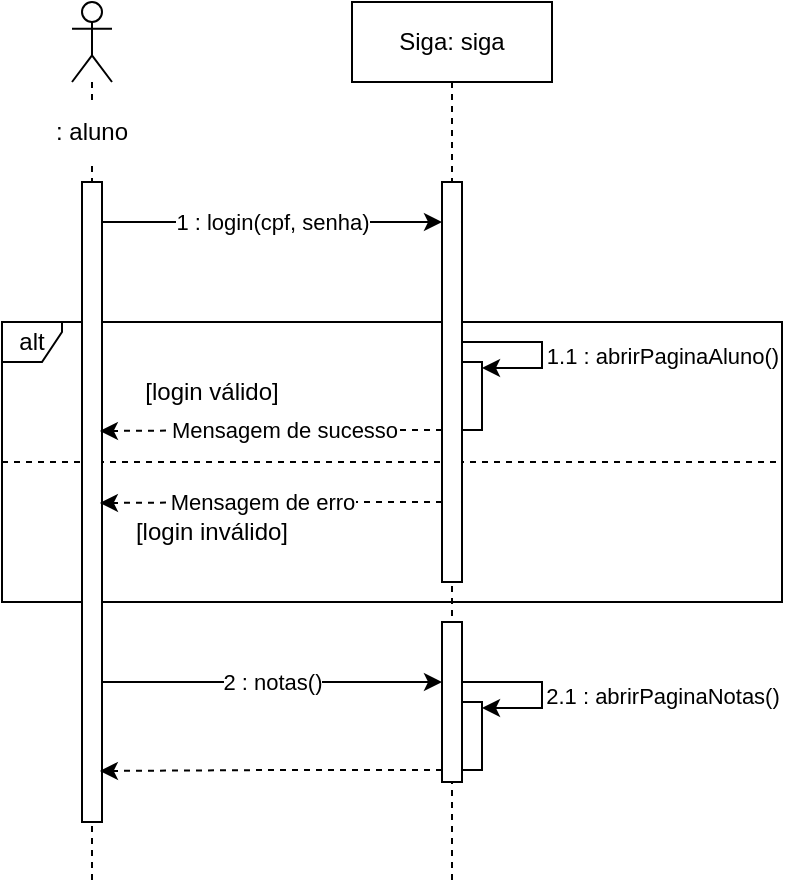 <mxfile version="16.6.2" type="github">
  <diagram id="ZEX48tybaz3WDPqDXiuD" name="Page-1">
    <mxGraphModel dx="723" dy="413" grid="1" gridSize="10" guides="1" tooltips="1" connect="1" arrows="1" fold="1" page="1" pageScale="1" pageWidth="1169" pageHeight="827" math="0" shadow="0">
      <root>
        <mxCell id="0" />
        <mxCell id="1" parent="0" />
        <mxCell id="3zqD0T_lnfzhav-kkuIM-93" value="" style="shape=umlLifeline;participant=umlActor;perimeter=lifelinePerimeter;whiteSpace=wrap;html=1;container=1;collapsible=0;recursiveResize=0;verticalAlign=top;spacingTop=36;outlineConnect=0;" parent="1" vertex="1">
          <mxGeometry x="365" y="300" width="20" height="440" as="geometry" />
        </mxCell>
        <mxCell id="3zqD0T_lnfzhav-kkuIM-88" value="Siga: siga" style="shape=umlLifeline;perimeter=lifelinePerimeter;whiteSpace=wrap;html=1;container=1;collapsible=0;recursiveResize=0;outlineConnect=0;" parent="1" vertex="1">
          <mxGeometry x="505" y="300" width="100" height="440" as="geometry" />
        </mxCell>
        <mxCell id="3zqD0T_lnfzhav-kkuIM-108" value="" style="html=1;points=[];perimeter=orthogonalPerimeter;" parent="3zqD0T_lnfzhav-kkuIM-88" vertex="1">
          <mxGeometry x="45" y="310" width="10" height="80" as="geometry" />
        </mxCell>
        <mxCell id="zimv07AzqFqPAHHBudzS-9" value="" style="html=1;points=[];perimeter=orthogonalPerimeter;" vertex="1" parent="3zqD0T_lnfzhav-kkuIM-88">
          <mxGeometry x="55" y="350" width="10" height="34" as="geometry" />
        </mxCell>
        <mxCell id="zimv07AzqFqPAHHBudzS-10" value="" style="endArrow=classic;html=1;rounded=0;" edge="1" parent="3zqD0T_lnfzhav-kkuIM-88">
          <mxGeometry width="50" height="50" relative="1" as="geometry">
            <mxPoint x="55" y="340" as="sourcePoint" />
            <mxPoint x="65" y="353.0" as="targetPoint" />
            <Array as="points">
              <mxPoint x="85" y="340" />
              <mxPoint x="95" y="340" />
              <mxPoint x="95" y="353" />
            </Array>
          </mxGeometry>
        </mxCell>
        <mxCell id="zimv07AzqFqPAHHBudzS-11" value="2.1 : abrirPaginaNotas()" style="edgeLabel;html=1;align=center;verticalAlign=middle;resizable=0;points=[];" vertex="1" connectable="0" parent="zimv07AzqFqPAHHBudzS-10">
          <mxGeometry x="0.053" relative="1" as="geometry">
            <mxPoint x="60" y="3" as="offset" />
          </mxGeometry>
        </mxCell>
        <mxCell id="3zqD0T_lnfzhav-kkuIM-83" value="" style="edgeStyle=orthogonalEdgeStyle;rounded=0;orthogonalLoop=1;jettySize=auto;html=1;" parent="1" source="3zqD0T_lnfzhav-kkuIM-74" target="3zqD0T_lnfzhav-kkuIM-82" edge="1">
          <mxGeometry relative="1" as="geometry">
            <Array as="points">
              <mxPoint x="420" y="410" />
              <mxPoint x="420" y="410" />
            </Array>
          </mxGeometry>
        </mxCell>
        <mxCell id="3zqD0T_lnfzhav-kkuIM-84" value="1 : login(cpf, senha)" style="edgeLabel;html=1;align=center;verticalAlign=middle;resizable=0;points=[];" parent="3zqD0T_lnfzhav-kkuIM-83" vertex="1" connectable="0">
          <mxGeometry x="-0.277" y="-3" relative="1" as="geometry">
            <mxPoint x="23" y="-3" as="offset" />
          </mxGeometry>
        </mxCell>
        <mxCell id="3zqD0T_lnfzhav-kkuIM-87" value="alt" style="shape=umlFrame;whiteSpace=wrap;html=1;width=30;height=20;" parent="1" vertex="1">
          <mxGeometry x="330" y="460" width="390" height="140" as="geometry" />
        </mxCell>
        <mxCell id="3zqD0T_lnfzhav-kkuIM-89" value="" style="line;strokeWidth=1;fillColor=none;align=left;verticalAlign=middle;spacingTop=-1;spacingLeft=3;spacingRight=3;rotatable=0;labelPosition=right;points=[];portConstraint=eastwest;dashed=1;" parent="1" vertex="1">
          <mxGeometry x="330" y="526" width="390" height="8" as="geometry" />
        </mxCell>
        <mxCell id="3zqD0T_lnfzhav-kkuIM-90" value="[login válido]" style="text;html=1;strokeColor=none;fillColor=none;align=center;verticalAlign=middle;whiteSpace=wrap;rounded=0;dashed=1;" parent="1" vertex="1">
          <mxGeometry x="390" y="480" width="90" height="30" as="geometry" />
        </mxCell>
        <mxCell id="3zqD0T_lnfzhav-kkuIM-92" value="[login inválido]" style="text;html=1;strokeColor=none;fillColor=none;align=center;verticalAlign=middle;whiteSpace=wrap;rounded=0;dashed=1;" parent="1" vertex="1">
          <mxGeometry x="390" y="550" width="90" height="30" as="geometry" />
        </mxCell>
        <mxCell id="3zqD0T_lnfzhav-kkuIM-94" value=": aluno" style="text;html=1;strokeColor=none;fillColor=default;align=center;verticalAlign=middle;whiteSpace=wrap;rounded=0;dashed=1;" parent="1" vertex="1">
          <mxGeometry x="345" y="350" width="60" height="30" as="geometry" />
        </mxCell>
        <mxCell id="3zqD0T_lnfzhav-kkuIM-97" value="" style="html=1;points=[];perimeter=orthogonalPerimeter;" parent="1" vertex="1">
          <mxGeometry x="560" y="480" width="10" height="34" as="geometry" />
        </mxCell>
        <mxCell id="3zqD0T_lnfzhav-kkuIM-82" value="" style="html=1;points=[];perimeter=orthogonalPerimeter;" parent="1" vertex="1">
          <mxGeometry x="550" y="390" width="10" height="200" as="geometry" />
        </mxCell>
        <mxCell id="3zqD0T_lnfzhav-kkuIM-74" value="" style="html=1;points=[];perimeter=orthogonalPerimeter;" parent="1" vertex="1">
          <mxGeometry x="370" y="390" width="10" height="320" as="geometry" />
        </mxCell>
        <mxCell id="3zqD0T_lnfzhav-kkuIM-105" value="" style="edgeStyle=orthogonalEdgeStyle;rounded=0;orthogonalLoop=1;jettySize=auto;html=1;dashed=1;entryX=0.893;entryY=0.482;entryDx=0;entryDy=0;entryPerimeter=0;" parent="1" edge="1">
          <mxGeometry relative="1" as="geometry">
            <mxPoint x="550" y="550.0" as="sourcePoint" />
            <mxPoint x="378.93" y="550.5" as="targetPoint" />
            <Array as="points">
              <mxPoint x="466" y="550" />
            </Array>
          </mxGeometry>
        </mxCell>
        <mxCell id="zimv07AzqFqPAHHBudzS-3" value="Mensagem de erro" style="edgeLabel;html=1;align=center;verticalAlign=middle;resizable=0;points=[];" vertex="1" connectable="0" parent="3zqD0T_lnfzhav-kkuIM-105">
          <mxGeometry x="0.226" y="2" relative="1" as="geometry">
            <mxPoint x="15" y="-2" as="offset" />
          </mxGeometry>
        </mxCell>
        <mxCell id="3zqD0T_lnfzhav-kkuIM-107" value="" style="edgeStyle=orthogonalEdgeStyle;rounded=0;orthogonalLoop=1;jettySize=auto;html=1;dashed=1;entryX=0.893;entryY=0.482;entryDx=0;entryDy=0;entryPerimeter=0;" parent="1" edge="1">
          <mxGeometry relative="1" as="geometry">
            <mxPoint x="550" y="514.0" as="sourcePoint" />
            <mxPoint x="378.93" y="514.5" as="targetPoint" />
            <Array as="points">
              <mxPoint x="466" y="514" />
            </Array>
          </mxGeometry>
        </mxCell>
        <mxCell id="zimv07AzqFqPAHHBudzS-4" value="Mensagem de sucesso" style="edgeLabel;html=1;align=center;verticalAlign=middle;resizable=0;points=[];" vertex="1" connectable="0" parent="3zqD0T_lnfzhav-kkuIM-107">
          <mxGeometry x="0.119" y="1" relative="1" as="geometry">
            <mxPoint x="16" y="-1" as="offset" />
          </mxGeometry>
        </mxCell>
        <mxCell id="3zqD0T_lnfzhav-kkuIM-109" value="" style="edgeStyle=orthogonalEdgeStyle;rounded=0;orthogonalLoop=1;jettySize=auto;html=1;" parent="1" edge="1">
          <mxGeometry relative="1" as="geometry">
            <mxPoint x="380" y="640.0" as="sourcePoint" />
            <mxPoint x="550" y="640.0" as="targetPoint" />
            <Array as="points">
              <mxPoint x="420" y="640" />
              <mxPoint x="420" y="640" />
            </Array>
          </mxGeometry>
        </mxCell>
        <mxCell id="3zqD0T_lnfzhav-kkuIM-110" value="2 : notas()" style="edgeLabel;html=1;align=center;verticalAlign=middle;resizable=0;points=[];" parent="3zqD0T_lnfzhav-kkuIM-109" vertex="1" connectable="0">
          <mxGeometry x="-0.277" y="-3" relative="1" as="geometry">
            <mxPoint x="23" y="-3" as="offset" />
          </mxGeometry>
        </mxCell>
        <mxCell id="3zqD0T_lnfzhav-kkuIM-98" value="" style="endArrow=classic;html=1;rounded=0;" parent="1" source="3zqD0T_lnfzhav-kkuIM-82" edge="1">
          <mxGeometry width="50" height="50" relative="1" as="geometry">
            <mxPoint x="572.432" y="470" as="sourcePoint" />
            <mxPoint x="570" y="483" as="targetPoint" />
            <Array as="points">
              <mxPoint x="590" y="470" />
              <mxPoint x="600" y="470" />
              <mxPoint x="600" y="483" />
            </Array>
          </mxGeometry>
        </mxCell>
        <mxCell id="3zqD0T_lnfzhav-kkuIM-99" value="1.1 : abrirPaginaAluno()" style="edgeLabel;html=1;align=center;verticalAlign=middle;resizable=0;points=[];" parent="3zqD0T_lnfzhav-kkuIM-98" vertex="1" connectable="0">
          <mxGeometry x="0.053" relative="1" as="geometry">
            <mxPoint x="60" y="3" as="offset" />
          </mxGeometry>
        </mxCell>
        <mxCell id="3zqD0T_lnfzhav-kkuIM-115" value="" style="edgeStyle=orthogonalEdgeStyle;rounded=0;orthogonalLoop=1;jettySize=auto;html=1;dashed=1;entryX=0.893;entryY=0.482;entryDx=0;entryDy=0;entryPerimeter=0;" parent="1" edge="1">
          <mxGeometry relative="1" as="geometry">
            <mxPoint x="550" y="684.0" as="sourcePoint" />
            <mxPoint x="378.93" y="684.5" as="targetPoint" />
            <Array as="points">
              <mxPoint x="466" y="684" />
            </Array>
          </mxGeometry>
        </mxCell>
      </root>
    </mxGraphModel>
  </diagram>
</mxfile>
